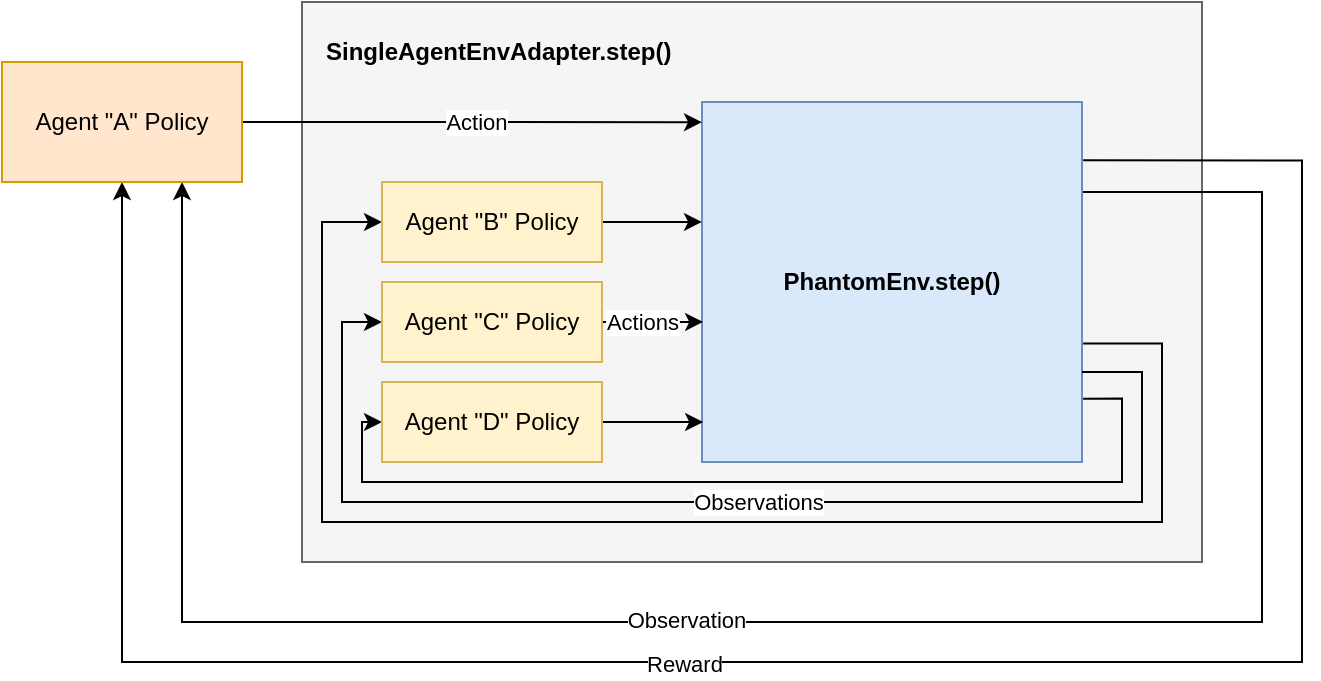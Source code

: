 <mxfile version="15.8.7" type="device"><diagram id="yCQhCCHM8-lOEfuFcnBS" name="Page-1"><mxGraphModel dx="922" dy="685" grid="1" gridSize="10" guides="1" tooltips="1" connect="1" arrows="1" fold="1" page="1" pageScale="1" pageWidth="827" pageHeight="1169" math="0" shadow="0"><root><mxCell id="0"/><mxCell id="1" parent="0"/><mxCell id="fRhtm0VVKnuHoX6T-Nb7-1" value="" style="rounded=0;whiteSpace=wrap;html=1;fillColor=#f5f5f5;fontColor=#333333;strokeColor=#666666;" vertex="1" parent="1"><mxGeometry x="170" y="80" width="450" height="280" as="geometry"/></mxCell><mxCell id="fRhtm0VVKnuHoX6T-Nb7-20" style="edgeStyle=orthogonalEdgeStyle;rounded=0;orthogonalLoop=1;jettySize=auto;html=1;exitX=1;exitY=0.25;exitDx=0;exitDy=0;entryX=0.75;entryY=1;entryDx=0;entryDy=0;startArrow=none;startFill=0;endArrow=classic;endFill=1;" edge="1" parent="1" source="fRhtm0VVKnuHoX6T-Nb7-2" target="fRhtm0VVKnuHoX6T-Nb7-6"><mxGeometry relative="1" as="geometry"><Array as="points"><mxPoint x="650" y="175"/><mxPoint x="650" y="390"/><mxPoint x="110" y="390"/></Array></mxGeometry></mxCell><mxCell id="fRhtm0VVKnuHoX6T-Nb7-23" value="Observation" style="edgeLabel;html=1;align=center;verticalAlign=middle;resizable=0;points=[];" vertex="1" connectable="0" parent="fRhtm0VVKnuHoX6T-Nb7-20"><mxGeometry x="0.115" y="-1" relative="1" as="geometry"><mxPoint as="offset"/></mxGeometry></mxCell><mxCell id="fRhtm0VVKnuHoX6T-Nb7-2" value="" style="rounded=0;whiteSpace=wrap;html=1;fillColor=#dae8fc;strokeColor=#6c8ebf;" vertex="1" parent="1"><mxGeometry x="370" y="130" width="190" height="180" as="geometry"/></mxCell><mxCell id="fRhtm0VVKnuHoX6T-Nb7-3" value="PhantomEnv.step()" style="text;html=1;strokeColor=none;fillColor=none;align=center;verticalAlign=middle;whiteSpace=wrap;rounded=0;fontStyle=1" vertex="1" parent="1"><mxGeometry x="380" y="205" width="170" height="30" as="geometry"/></mxCell><mxCell id="fRhtm0VVKnuHoX6T-Nb7-4" value="SingleAgentEnvAdapter.step()" style="text;html=1;strokeColor=none;fillColor=none;align=left;verticalAlign=middle;whiteSpace=wrap;rounded=0;fontStyle=1" vertex="1" parent="1"><mxGeometry x="180" y="90" width="170" height="30" as="geometry"/></mxCell><mxCell id="fRhtm0VVKnuHoX6T-Nb7-10" style="edgeStyle=orthogonalEdgeStyle;rounded=0;orthogonalLoop=1;jettySize=auto;html=1;exitX=1;exitY=0.5;exitDx=0;exitDy=0;entryX=0;entryY=0.056;entryDx=0;entryDy=0;entryPerimeter=0;" edge="1" parent="1" source="fRhtm0VVKnuHoX6T-Nb7-6" target="fRhtm0VVKnuHoX6T-Nb7-2"><mxGeometry relative="1" as="geometry"/></mxCell><mxCell id="fRhtm0VVKnuHoX6T-Nb7-26" value="Action" style="edgeLabel;html=1;align=center;verticalAlign=middle;resizable=0;points=[];" vertex="1" connectable="0" parent="fRhtm0VVKnuHoX6T-Nb7-10"><mxGeometry x="0.019" relative="1" as="geometry"><mxPoint as="offset"/></mxGeometry></mxCell><mxCell id="fRhtm0VVKnuHoX6T-Nb7-21" style="edgeStyle=orthogonalEdgeStyle;rounded=0;orthogonalLoop=1;jettySize=auto;html=1;exitX=0.5;exitY=1;exitDx=0;exitDy=0;entryX=1.003;entryY=0.162;entryDx=0;entryDy=0;entryPerimeter=0;startArrow=classic;startFill=1;endArrow=none;endFill=0;" edge="1" parent="1" source="fRhtm0VVKnuHoX6T-Nb7-6" target="fRhtm0VVKnuHoX6T-Nb7-2"><mxGeometry relative="1" as="geometry"><Array as="points"><mxPoint x="80" y="410"/><mxPoint x="670" y="410"/><mxPoint x="670" y="159"/></Array></mxGeometry></mxCell><mxCell id="fRhtm0VVKnuHoX6T-Nb7-24" value="Reward" style="edgeLabel;html=1;align=center;verticalAlign=middle;resizable=0;points=[];" vertex="1" connectable="0" parent="fRhtm0VVKnuHoX6T-Nb7-21"><mxGeometry x="-0.125" y="-1" relative="1" as="geometry"><mxPoint as="offset"/></mxGeometry></mxCell><mxCell id="fRhtm0VVKnuHoX6T-Nb7-6" value="Agent &quot;A&quot; Policy" style="rounded=0;whiteSpace=wrap;html=1;fillColor=#ffe6cc;strokeColor=#d79b00;" vertex="1" parent="1"><mxGeometry x="20" y="110" width="120" height="60" as="geometry"/></mxCell><mxCell id="fRhtm0VVKnuHoX6T-Nb7-11" style="edgeStyle=orthogonalEdgeStyle;rounded=0;orthogonalLoop=1;jettySize=auto;html=1;exitX=1;exitY=0.5;exitDx=0;exitDy=0;entryX=0;entryY=0.333;entryDx=0;entryDy=0;entryPerimeter=0;" edge="1" parent="1" source="fRhtm0VVKnuHoX6T-Nb7-7" target="fRhtm0VVKnuHoX6T-Nb7-2"><mxGeometry relative="1" as="geometry"/></mxCell><mxCell id="fRhtm0VVKnuHoX6T-Nb7-19" style="edgeStyle=orthogonalEdgeStyle;rounded=0;orthogonalLoop=1;jettySize=auto;html=1;exitX=0;exitY=0.5;exitDx=0;exitDy=0;entryX=1.003;entryY=0.671;entryDx=0;entryDy=0;entryPerimeter=0;startArrow=classic;startFill=1;endArrow=none;endFill=0;" edge="1" parent="1" source="fRhtm0VVKnuHoX6T-Nb7-7" target="fRhtm0VVKnuHoX6T-Nb7-2"><mxGeometry relative="1" as="geometry"><Array as="points"><mxPoint x="180" y="190"/><mxPoint x="180" y="340"/><mxPoint x="600" y="340"/><mxPoint x="600" y="251"/></Array></mxGeometry></mxCell><mxCell id="fRhtm0VVKnuHoX6T-Nb7-7" value="Agent &quot;B&quot; Policy" style="rounded=0;whiteSpace=wrap;html=1;fillColor=#fff2cc;strokeColor=#d6b656;" vertex="1" parent="1"><mxGeometry x="210" y="170" width="110" height="40" as="geometry"/></mxCell><mxCell id="fRhtm0VVKnuHoX6T-Nb7-12" style="edgeStyle=orthogonalEdgeStyle;rounded=0;orthogonalLoop=1;jettySize=auto;html=1;exitX=1;exitY=0.5;exitDx=0;exitDy=0;entryX=0.003;entryY=0.611;entryDx=0;entryDy=0;entryPerimeter=0;" edge="1" parent="1" source="fRhtm0VVKnuHoX6T-Nb7-8" target="fRhtm0VVKnuHoX6T-Nb7-2"><mxGeometry relative="1" as="geometry"/></mxCell><mxCell id="fRhtm0VVKnuHoX6T-Nb7-25" value="Actions" style="edgeLabel;html=1;align=center;verticalAlign=middle;resizable=0;points=[];" vertex="1" connectable="0" parent="fRhtm0VVKnuHoX6T-Nb7-12"><mxGeometry x="0.074" y="-1" relative="1" as="geometry"><mxPoint x="-7" y="-1" as="offset"/></mxGeometry></mxCell><mxCell id="fRhtm0VVKnuHoX6T-Nb7-18" style="edgeStyle=orthogonalEdgeStyle;rounded=0;orthogonalLoop=1;jettySize=auto;html=1;exitX=0;exitY=0.5;exitDx=0;exitDy=0;entryX=1;entryY=0.75;entryDx=0;entryDy=0;startArrow=classic;startFill=1;endArrow=none;endFill=0;" edge="1" parent="1" source="fRhtm0VVKnuHoX6T-Nb7-8" target="fRhtm0VVKnuHoX6T-Nb7-2"><mxGeometry relative="1" as="geometry"><Array as="points"><mxPoint x="190" y="240"/><mxPoint x="190" y="330"/><mxPoint x="590" y="330"/><mxPoint x="590" y="265"/></Array></mxGeometry></mxCell><mxCell id="fRhtm0VVKnuHoX6T-Nb7-22" value="Observations" style="edgeLabel;html=1;align=center;verticalAlign=middle;resizable=0;points=[];" vertex="1" connectable="0" parent="fRhtm0VVKnuHoX6T-Nb7-18"><mxGeometry x="0.049" relative="1" as="geometry"><mxPoint as="offset"/></mxGeometry></mxCell><mxCell id="fRhtm0VVKnuHoX6T-Nb7-8" value="Agent &quot;C&quot; Policy" style="rounded=0;whiteSpace=wrap;html=1;fillColor=#fff2cc;strokeColor=#d6b656;" vertex="1" parent="1"><mxGeometry x="210" y="220" width="110" height="40" as="geometry"/></mxCell><mxCell id="fRhtm0VVKnuHoX6T-Nb7-14" style="edgeStyle=orthogonalEdgeStyle;rounded=0;orthogonalLoop=1;jettySize=auto;html=1;exitX=1;exitY=0.5;exitDx=0;exitDy=0;entryX=0.003;entryY=0.889;entryDx=0;entryDy=0;entryPerimeter=0;" edge="1" parent="1" source="fRhtm0VVKnuHoX6T-Nb7-9" target="fRhtm0VVKnuHoX6T-Nb7-2"><mxGeometry relative="1" as="geometry"/></mxCell><mxCell id="fRhtm0VVKnuHoX6T-Nb7-16" style="edgeStyle=orthogonalEdgeStyle;rounded=0;orthogonalLoop=1;jettySize=auto;html=1;exitX=0;exitY=0.5;exitDx=0;exitDy=0;entryX=1.003;entryY=0.824;entryDx=0;entryDy=0;entryPerimeter=0;startArrow=classic;startFill=1;endArrow=none;endFill=0;" edge="1" parent="1" source="fRhtm0VVKnuHoX6T-Nb7-9" target="fRhtm0VVKnuHoX6T-Nb7-2"><mxGeometry relative="1" as="geometry"><Array as="points"><mxPoint x="200" y="290"/><mxPoint x="200" y="320"/><mxPoint x="580" y="320"/><mxPoint x="580" y="278"/></Array></mxGeometry></mxCell><mxCell id="fRhtm0VVKnuHoX6T-Nb7-9" value="Agent &quot;D&quot; Policy" style="rounded=0;whiteSpace=wrap;html=1;fillColor=#fff2cc;strokeColor=#d6b656;" vertex="1" parent="1"><mxGeometry x="210" y="270" width="110" height="40" as="geometry"/></mxCell></root></mxGraphModel></diagram></mxfile>